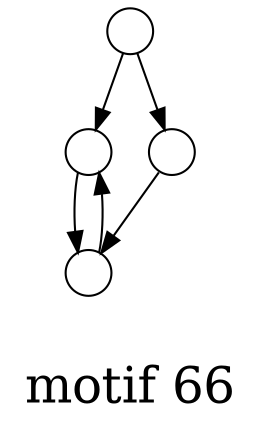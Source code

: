 /*****
motif 66
*****/

digraph G {
  graph [splines=false overlap=false]
  node  [shape=ellipse, width=0.3, height=0.3, label=""]
  0 ;
  1 ;
  2 ;
  3 ;
  0 -> 1;
  0 -> 2;
  1 -> 3;
  2 -> 3;
  3 -> 1;
  label = "\nmotif 66\n";  fontsize=24;
}
